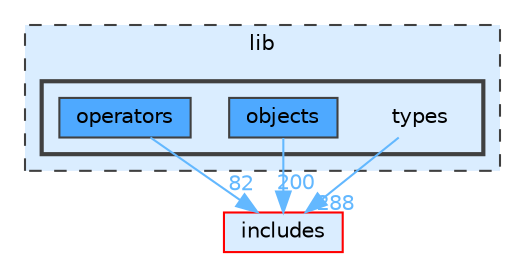 digraph "lib/types"
{
 // LATEX_PDF_SIZE
  bgcolor="transparent";
  edge [fontname=Helvetica,fontsize=10,labelfontname=Helvetica,labelfontsize=10];
  node [fontname=Helvetica,fontsize=10,shape=box,height=0.2,width=0.4];
  compound=true
  subgraph clusterdir_97aefd0d527b934f1d99a682da8fe6a9 {
    graph [ bgcolor="#daedff", pencolor="grey25", label="lib", fontname=Helvetica,fontsize=10 style="filled,dashed", URL="dir_97aefd0d527b934f1d99a682da8fe6a9.html",tooltip=""]
  subgraph clusterdir_560694f03ee5bf1136d79e4f1ca1ca37 {
    graph [ bgcolor="#daedff", pencolor="grey25", label="", fontname=Helvetica,fontsize=10 style="filled,bold", URL="dir_560694f03ee5bf1136d79e4f1ca1ca37.html",tooltip=""]
    dir_560694f03ee5bf1136d79e4f1ca1ca37 [shape=plaintext, label="types"];
  dir_5cf2d1decf7560474321a2736fa1e755 [label="objects", fillcolor="#4ea9ff", color="grey25", style="filled", URL="dir_5cf2d1decf7560474321a2736fa1e755.html",tooltip=""];
  dir_cc8d397db54d25297def3a698c833207 [label="operators", fillcolor="#4ea9ff", color="grey25", style="filled", URL="dir_cc8d397db54d25297def3a698c833207.html",tooltip=""];
  }
  }
  dir_09e761304027c904456130627fd4dcf5 [label="includes", fillcolor="#daedff", color="red", style="filled", URL="dir_09e761304027c904456130627fd4dcf5.html",tooltip=""];
  dir_560694f03ee5bf1136d79e4f1ca1ca37->dir_09e761304027c904456130627fd4dcf5 [headlabel="288", labeldistance=1.5 headhref="dir_000043_000019.html" href="dir_000043_000019.html" color="steelblue1" fontcolor="steelblue1"];
  dir_5cf2d1decf7560474321a2736fa1e755->dir_09e761304027c904456130627fd4dcf5 [headlabel="200", labeldistance=1.5 headhref="dir_000031_000019.html" href="dir_000031_000019.html" color="steelblue1" fontcolor="steelblue1"];
  dir_cc8d397db54d25297def3a698c833207->dir_09e761304027c904456130627fd4dcf5 [headlabel="82", labeldistance=1.5 headhref="dir_000032_000019.html" href="dir_000032_000019.html" color="steelblue1" fontcolor="steelblue1"];
}
